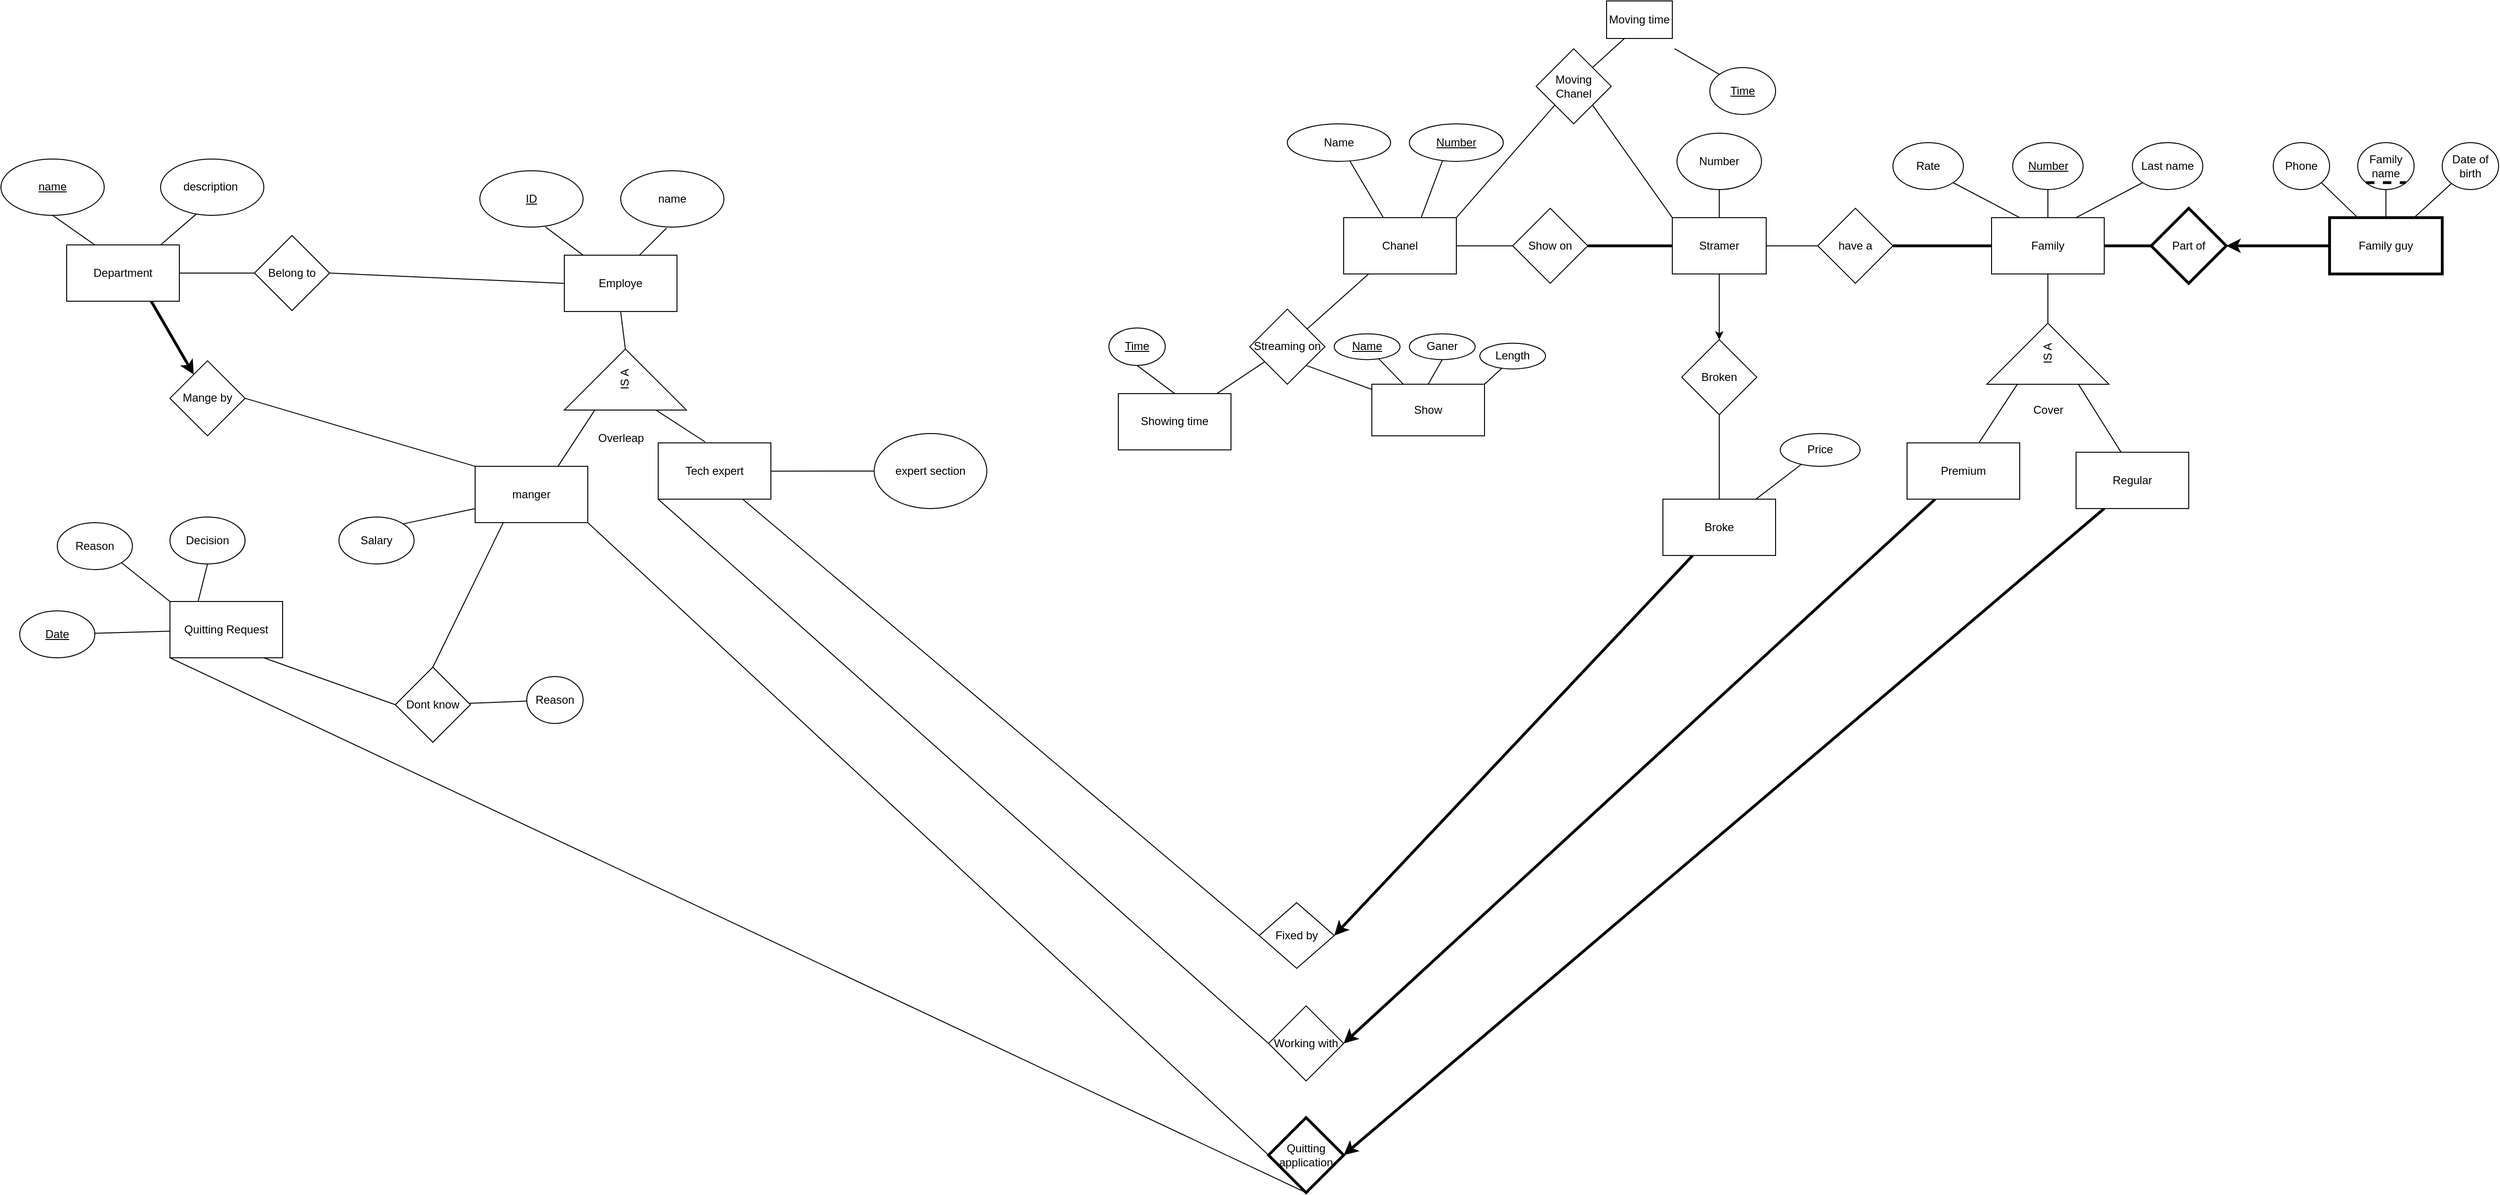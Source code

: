 <mxfile version="20.6.2" type="github">
  <diagram id="R2lEEEUBdFMjLlhIrx00" name="Page-1">
    <mxGraphModel dx="3767" dy="1159" grid="1" gridSize="10" guides="1" tooltips="1" connect="1" arrows="1" fold="1" page="1" pageScale="1" pageWidth="850" pageHeight="1100" math="0" shadow="0" extFonts="Permanent Marker^https://fonts.googleapis.com/css?family=Permanent+Marker">
      <root>
        <mxCell id="0" />
        <mxCell id="1" parent="0" />
        <mxCell id="bBOsbKYcq548n3KxFtVK-1" value="Employe" style="rounded=0;whiteSpace=wrap;html=1;" parent="1" vertex="1">
          <mxGeometry x="-910" y="570.95" width="120" height="60" as="geometry" />
        </mxCell>
        <mxCell id="bBOsbKYcq548n3KxFtVK-2" value="Belong to" style="rhombus;whiteSpace=wrap;html=1;" parent="1" vertex="1">
          <mxGeometry x="-1240" y="550" width="80" height="80" as="geometry" />
        </mxCell>
        <mxCell id="bBOsbKYcq548n3KxFtVK-3" value="" style="endArrow=none;html=1;rounded=0;entryX=1;entryY=0.5;entryDx=0;entryDy=0;" parent="1" target="bBOsbKYcq548n3KxFtVK-2" edge="1">
          <mxGeometry width="50" height="50" relative="1" as="geometry">
            <mxPoint x="-910" y="601" as="sourcePoint" />
            <mxPoint x="-740" y="550.95" as="targetPoint" />
          </mxGeometry>
        </mxCell>
        <mxCell id="bBOsbKYcq548n3KxFtVK-6" value="Department" style="rounded=0;whiteSpace=wrap;html=1;" parent="1" vertex="1">
          <mxGeometry x="-1440" y="560" width="120" height="60" as="geometry" />
        </mxCell>
        <mxCell id="bBOsbKYcq548n3KxFtVK-7" value="" style="endArrow=none;html=1;rounded=0;entryX=1;entryY=0.5;entryDx=0;entryDy=0;exitX=0;exitY=0.5;exitDx=0;exitDy=0;" parent="1" source="bBOsbKYcq548n3KxFtVK-2" target="bBOsbKYcq548n3KxFtVK-6" edge="1">
          <mxGeometry width="50" height="50" relative="1" as="geometry">
            <mxPoint x="-1240" y="660" as="sourcePoint" />
            <mxPoint x="-980.0" y="590" as="targetPoint" />
            <Array as="points" />
          </mxGeometry>
        </mxCell>
        <mxCell id="bBOsbKYcq548n3KxFtVK-8" value="" style="endArrow=none;html=1;rounded=0;" parent="1" target="bBOsbKYcq548n3KxFtVK-9" edge="1">
          <mxGeometry width="50" height="50" relative="1" as="geometry">
            <mxPoint x="-850" y="710.95" as="sourcePoint" />
            <mxPoint x="-850" y="630.95" as="targetPoint" />
          </mxGeometry>
        </mxCell>
        <mxCell id="bBOsbKYcq548n3KxFtVK-9" value="IS A" style="triangle;whiteSpace=wrap;html=1;rotation=-90;direction=east;" parent="1" vertex="1">
          <mxGeometry x="-877.5" y="638.45" width="65" height="130" as="geometry" />
        </mxCell>
        <mxCell id="bBOsbKYcq548n3KxFtVK-10" value="" style="endArrow=none;html=1;rounded=0;exitX=1;exitY=0.5;exitDx=0;exitDy=0;entryX=0.5;entryY=1;entryDx=0;entryDy=0;" parent="1" source="bBOsbKYcq548n3KxFtVK-9" target="bBOsbKYcq548n3KxFtVK-1" edge="1">
          <mxGeometry width="50" height="50" relative="1" as="geometry">
            <mxPoint x="-870" y="680.95" as="sourcePoint" />
            <mxPoint x="-820" y="630.95" as="targetPoint" />
          </mxGeometry>
        </mxCell>
        <mxCell id="bBOsbKYcq548n3KxFtVK-11" value="" style="endArrow=none;html=1;rounded=0;" parent="1" edge="1">
          <mxGeometry width="50" height="50" relative="1" as="geometry">
            <mxPoint x="-890" y="570.95" as="sourcePoint" />
            <mxPoint x="-930" y="540.95" as="targetPoint" />
          </mxGeometry>
        </mxCell>
        <mxCell id="bBOsbKYcq548n3KxFtVK-12" value="" style="endArrow=none;html=1;rounded=0;" parent="1" edge="1">
          <mxGeometry width="50" height="50" relative="1" as="geometry">
            <mxPoint x="-830" y="570.95" as="sourcePoint" />
            <mxPoint x="-801.213" y="542.163" as="targetPoint" />
          </mxGeometry>
        </mxCell>
        <mxCell id="bBOsbKYcq548n3KxFtVK-15" value="&lt;u&gt;ID&lt;/u&gt;" style="ellipse;whiteSpace=wrap;html=1;" parent="1" vertex="1">
          <mxGeometry x="-1000" y="480.95" width="110" height="60" as="geometry" />
        </mxCell>
        <mxCell id="bBOsbKYcq548n3KxFtVK-16" value="name" style="ellipse;whiteSpace=wrap;html=1;" parent="1" vertex="1">
          <mxGeometry x="-850" y="480.95" width="110" height="60" as="geometry" />
        </mxCell>
        <mxCell id="bBOsbKYcq548n3KxFtVK-17" value="&lt;u&gt;name&lt;/u&gt;" style="ellipse;whiteSpace=wrap;html=1;" parent="1" vertex="1">
          <mxGeometry x="-1510" y="468.45" width="110" height="60" as="geometry" />
        </mxCell>
        <mxCell id="bBOsbKYcq548n3KxFtVK-18" value="description&amp;nbsp;" style="ellipse;whiteSpace=wrap;html=1;" parent="1" vertex="1">
          <mxGeometry x="-1340" y="468.45" width="110" height="60" as="geometry" />
        </mxCell>
        <mxCell id="bBOsbKYcq548n3KxFtVK-19" value="" style="endArrow=none;html=1;rounded=0;entryX=0.345;entryY=0.979;entryDx=0;entryDy=0;entryPerimeter=0;" parent="1" target="bBOsbKYcq548n3KxFtVK-18" edge="1">
          <mxGeometry width="50" height="50" relative="1" as="geometry">
            <mxPoint x="-1340" y="560" as="sourcePoint" />
            <mxPoint x="-1300" y="518.45" as="targetPoint" />
          </mxGeometry>
        </mxCell>
        <mxCell id="bBOsbKYcq548n3KxFtVK-20" value="" style="endArrow=none;html=1;rounded=0;entryX=0.5;entryY=1;entryDx=0;entryDy=0;exitX=0.25;exitY=0;exitDx=0;exitDy=0;" parent="1" source="bBOsbKYcq548n3KxFtVK-6" target="bBOsbKYcq548n3KxFtVK-17" edge="1">
          <mxGeometry width="50" height="50" relative="1" as="geometry">
            <mxPoint x="-1340" y="578.45" as="sourcePoint" />
            <mxPoint x="-1292.05" y="537.19" as="targetPoint" />
          </mxGeometry>
        </mxCell>
        <mxCell id="bBOsbKYcq548n3KxFtVK-23" value="" style="endArrow=none;html=1;rounded=0;entryX=0;entryY=0.25;entryDx=0;entryDy=0;" parent="1" target="bBOsbKYcq548n3KxFtVK-9" edge="1">
          <mxGeometry width="50" height="50" relative="1" as="geometry">
            <mxPoint x="-920" y="800.95" as="sourcePoint" />
            <mxPoint x="-860" y="730.95" as="targetPoint" />
          </mxGeometry>
        </mxCell>
        <mxCell id="bBOsbKYcq548n3KxFtVK-24" value="" style="endArrow=none;html=1;rounded=0;entryX=0;entryY=0.75;entryDx=0;entryDy=0;" parent="1" target="bBOsbKYcq548n3KxFtVK-9" edge="1">
          <mxGeometry width="50" height="50" relative="1" as="geometry">
            <mxPoint x="-760" y="770" as="sourcePoint" />
            <mxPoint x="-835" y="730.95" as="targetPoint" />
          </mxGeometry>
        </mxCell>
        <mxCell id="bBOsbKYcq548n3KxFtVK-25" value="Overleap" style="text;html=1;resizable=0;autosize=1;align=center;verticalAlign=middle;points=[];fillColor=none;strokeColor=none;rounded=0;" parent="1" vertex="1">
          <mxGeometry x="-885" y="750.95" width="70" height="30" as="geometry" />
        </mxCell>
        <mxCell id="bBOsbKYcq548n3KxFtVK-26" value="Tech expert" style="rounded=0;whiteSpace=wrap;html=1;" parent="1" vertex="1">
          <mxGeometry x="-810.0" y="770.95" width="120" height="60" as="geometry" />
        </mxCell>
        <mxCell id="bBOsbKYcq548n3KxFtVK-27" value="manger" style="rounded=0;whiteSpace=wrap;html=1;" parent="1" vertex="1">
          <mxGeometry x="-1005.0" y="795.95" width="120" height="60" as="geometry" />
        </mxCell>
        <mxCell id="bBOsbKYcq548n3KxFtVK-28" value="Mange by" style="rhombus;whiteSpace=wrap;html=1;" parent="1" vertex="1">
          <mxGeometry x="-1330" y="683.45" width="80" height="80" as="geometry" />
        </mxCell>
        <mxCell id="bBOsbKYcq548n3KxFtVK-29" value="" style="endArrow=none;html=1;rounded=0;entryX=1;entryY=0.5;entryDx=0;entryDy=0;exitX=0;exitY=0;exitDx=0;exitDy=0;fontSize=100;horizontal=1;fontStyle=1;strokeWidth=1;verticalAlign=middle;endFill=0;startArrow=none;startFill=0;" parent="1" source="bBOsbKYcq548n3KxFtVK-27" target="bBOsbKYcq548n3KxFtVK-28" edge="1">
          <mxGeometry width="50" height="50" relative="1" as="geometry">
            <mxPoint x="-650" y="835.95" as="sourcePoint" />
            <mxPoint x="-607.5" y="770.95" as="targetPoint" />
          </mxGeometry>
        </mxCell>
        <mxCell id="bBOsbKYcq548n3KxFtVK-30" value="" style="endArrow=none;html=1;rounded=0;entryX=0.75;entryY=1;entryDx=0;entryDy=0;startArrow=classic;startFill=1;strokeWidth=3;" parent="1" source="bBOsbKYcq548n3KxFtVK-28" target="bBOsbKYcq548n3KxFtVK-6" edge="1">
          <mxGeometry width="50" height="50" relative="1" as="geometry">
            <mxPoint x="-1030" y="695" as="sourcePoint" />
            <mxPoint x="-980.0" y="620" as="targetPoint" />
          </mxGeometry>
        </mxCell>
        <mxCell id="bBOsbKYcq548n3KxFtVK-31" value="" style="endArrow=none;html=1;rounded=0;entryX=0;entryY=0.5;entryDx=0;entryDy=0;" parent="1" target="bBOsbKYcq548n3KxFtVK-32" edge="1">
          <mxGeometry width="50" height="50" relative="1" as="geometry">
            <mxPoint x="-690" y="801.13" as="sourcePoint" />
            <mxPoint x="-620" y="800.18" as="targetPoint" />
          </mxGeometry>
        </mxCell>
        <mxCell id="bBOsbKYcq548n3KxFtVK-32" value="expert section" style="ellipse;whiteSpace=wrap;html=1;" parent="1" vertex="1">
          <mxGeometry x="-580" y="760.95" width="120" height="80" as="geometry" />
        </mxCell>
        <mxCell id="bBOsbKYcq548n3KxFtVK-35" value="" style="endArrow=none;html=1;rounded=0;exitX=1;exitY=0;exitDx=0;exitDy=0;entryX=0;entryY=0.75;entryDx=0;entryDy=0;" parent="1" source="bBOsbKYcq548n3KxFtVK-36" target="bBOsbKYcq548n3KxFtVK-27" edge="1">
          <mxGeometry width="50" height="50" relative="1" as="geometry">
            <mxPoint x="-1030" y="850" as="sourcePoint" />
            <mxPoint x="-1010" y="840" as="targetPoint" />
          </mxGeometry>
        </mxCell>
        <mxCell id="bBOsbKYcq548n3KxFtVK-36" value="Salary" style="ellipse;whiteSpace=wrap;html=1;fontSize=12;" parent="1" vertex="1">
          <mxGeometry x="-1150" y="850" width="80" height="50" as="geometry" />
        </mxCell>
        <mxCell id="bBOsbKYcq548n3KxFtVK-46" style="edgeStyle=none;rounded=0;orthogonalLoop=1;jettySize=auto;html=1;exitX=1;exitY=0.5;exitDx=0;exitDy=0;strokeWidth=3;fontSize=12;endArrow=none;endFill=0;" parent="1" source="bBOsbKYcq548n3KxFtVK-37" edge="1">
          <mxGeometry relative="1" as="geometry">
            <mxPoint x="790" y="560.95" as="targetPoint" />
          </mxGeometry>
        </mxCell>
        <mxCell id="bBOsbKYcq548n3KxFtVK-62" style="edgeStyle=none;rounded=0;orthogonalLoop=1;jettySize=auto;html=1;exitX=0.5;exitY=1;exitDx=0;exitDy=0;strokeWidth=1;fontSize=12;endArrow=none;endFill=0;" parent="1" source="bBOsbKYcq548n3KxFtVK-37" edge="1">
          <mxGeometry relative="1" as="geometry">
            <mxPoint x="670" y="650.95" as="targetPoint" />
          </mxGeometry>
        </mxCell>
        <mxCell id="bBOsbKYcq548n3KxFtVK-74" style="edgeStyle=none;rounded=0;orthogonalLoop=1;jettySize=auto;html=1;exitX=0;exitY=0.5;exitDx=0;exitDy=0;strokeWidth=1;fontSize=12;endArrow=none;endFill=0;" parent="1" source="bBOsbKYcq548n3KxFtVK-37" edge="1">
          <mxGeometry relative="1" as="geometry">
            <mxPoint x="500" y="560.95" as="targetPoint" />
          </mxGeometry>
        </mxCell>
        <mxCell id="bBOsbKYcq548n3KxFtVK-37" value="Family" style="rounded=0;whiteSpace=wrap;html=1;" parent="1" vertex="1">
          <mxGeometry x="610.0" y="530.95" width="120" height="60" as="geometry" />
        </mxCell>
        <mxCell id="bBOsbKYcq548n3KxFtVK-38" value="Rate" style="ellipse;whiteSpace=wrap;html=1;fontSize=12;" parent="1" vertex="1">
          <mxGeometry x="505" y="450.95" width="75" height="50" as="geometry" />
        </mxCell>
        <mxCell id="bBOsbKYcq548n3KxFtVK-39" value="&lt;u&gt;Number&lt;/u&gt;" style="ellipse;whiteSpace=wrap;html=1;fontSize=12;" parent="1" vertex="1">
          <mxGeometry x="632.5" y="450.95" width="75" height="50" as="geometry" />
        </mxCell>
        <mxCell id="bBOsbKYcq548n3KxFtVK-40" value="Last name" style="ellipse;whiteSpace=wrap;html=1;fontSize=12;" parent="1" vertex="1">
          <mxGeometry x="760" y="450.95" width="75" height="50" as="geometry" />
        </mxCell>
        <mxCell id="bBOsbKYcq548n3KxFtVK-42" value="" style="endArrow=none;html=1;rounded=0;strokeWidth=1;fontSize=12;exitX=0.5;exitY=0;exitDx=0;exitDy=0;entryX=0.5;entryY=1;entryDx=0;entryDy=0;" parent="1" source="bBOsbKYcq548n3KxFtVK-37" target="bBOsbKYcq548n3KxFtVK-39" edge="1">
          <mxGeometry width="50" height="50" relative="1" as="geometry">
            <mxPoint x="640" y="530.95" as="sourcePoint" />
            <mxPoint x="690" y="480.95" as="targetPoint" />
          </mxGeometry>
        </mxCell>
        <mxCell id="bBOsbKYcq548n3KxFtVK-43" value="" style="endArrow=none;html=1;rounded=0;strokeWidth=1;fontSize=12;exitX=0.25;exitY=0;exitDx=0;exitDy=0;entryX=1;entryY=1;entryDx=0;entryDy=0;" parent="1" source="bBOsbKYcq548n3KxFtVK-37" target="bBOsbKYcq548n3KxFtVK-38" edge="1">
          <mxGeometry width="50" height="50" relative="1" as="geometry">
            <mxPoint x="680" y="540.95" as="sourcePoint" />
            <mxPoint x="680" y="510.95" as="targetPoint" />
          </mxGeometry>
        </mxCell>
        <mxCell id="bBOsbKYcq548n3KxFtVK-44" value="" style="endArrow=none;html=1;rounded=0;strokeWidth=1;fontSize=12;exitX=0.75;exitY=0;exitDx=0;exitDy=0;entryX=0;entryY=1;entryDx=0;entryDy=0;" parent="1" source="bBOsbKYcq548n3KxFtVK-37" target="bBOsbKYcq548n3KxFtVK-40" edge="1">
          <mxGeometry width="50" height="50" relative="1" as="geometry">
            <mxPoint x="790.79" y="530.95" as="sourcePoint" />
            <mxPoint x="719.997" y="493.5" as="targetPoint" />
          </mxGeometry>
        </mxCell>
        <mxCell id="bBOsbKYcq548n3KxFtVK-47" value="Part of" style="rhombus;whiteSpace=wrap;html=1;fontSize=12;strokeWidth=3;" parent="1" vertex="1">
          <mxGeometry x="780" y="520.95" width="80" height="80" as="geometry" />
        </mxCell>
        <mxCell id="bBOsbKYcq548n3KxFtVK-48" value="" style="endArrow=none;html=1;rounded=0;strokeWidth=3;fontSize=12;exitX=1;exitY=0.5;exitDx=0;exitDy=0;endFill=0;startArrow=classic;startFill=1;" parent="1" source="bBOsbKYcq548n3KxFtVK-47" edge="1">
          <mxGeometry width="50" height="50" relative="1" as="geometry">
            <mxPoint x="850" y="580.95" as="sourcePoint" />
            <mxPoint x="970" y="560.95" as="targetPoint" />
          </mxGeometry>
        </mxCell>
        <mxCell id="bBOsbKYcq548n3KxFtVK-53" style="edgeStyle=none;rounded=0;orthogonalLoop=1;jettySize=auto;html=1;exitX=0.25;exitY=0;exitDx=0;exitDy=0;entryX=1;entryY=1;entryDx=0;entryDy=0;strokeWidth=1;fontSize=12;endArrow=none;endFill=0;" parent="1" source="bBOsbKYcq548n3KxFtVK-49" target="bBOsbKYcq548n3KxFtVK-50" edge="1">
          <mxGeometry relative="1" as="geometry" />
        </mxCell>
        <mxCell id="bBOsbKYcq548n3KxFtVK-54" style="edgeStyle=none;rounded=0;orthogonalLoop=1;jettySize=auto;html=1;exitX=0.5;exitY=0;exitDx=0;exitDy=0;entryX=0.5;entryY=1;entryDx=0;entryDy=0;strokeWidth=1;fontSize=12;endArrow=none;endFill=0;" parent="1" source="bBOsbKYcq548n3KxFtVK-49" target="bBOsbKYcq548n3KxFtVK-51" edge="1">
          <mxGeometry relative="1" as="geometry" />
        </mxCell>
        <mxCell id="bBOsbKYcq548n3KxFtVK-55" style="edgeStyle=none;rounded=0;orthogonalLoop=1;jettySize=auto;html=1;exitX=0.75;exitY=0;exitDx=0;exitDy=0;strokeWidth=1;fontSize=12;endArrow=none;endFill=0;" parent="1" source="bBOsbKYcq548n3KxFtVK-49" target="bBOsbKYcq548n3KxFtVK-52" edge="1">
          <mxGeometry relative="1" as="geometry" />
        </mxCell>
        <mxCell id="bBOsbKYcq548n3KxFtVK-49" value="Family guy" style="rounded=0;whiteSpace=wrap;html=1;fontSize=12;strokeWidth=3;" parent="1" vertex="1">
          <mxGeometry x="970" y="530.95" width="120" height="60" as="geometry" />
        </mxCell>
        <mxCell id="bBOsbKYcq548n3KxFtVK-50" value="Phone" style="ellipse;whiteSpace=wrap;html=1;fontSize=12;" parent="1" vertex="1">
          <mxGeometry x="910" y="450.95" width="60" height="50" as="geometry" />
        </mxCell>
        <mxCell id="bBOsbKYcq548n3KxFtVK-51" value="Family name&lt;br&gt;" style="ellipse;whiteSpace=wrap;html=1;fontSize=12;" parent="1" vertex="1">
          <mxGeometry x="1000" y="450.95" width="60" height="50" as="geometry" />
        </mxCell>
        <mxCell id="bBOsbKYcq548n3KxFtVK-52" value="Date of birth" style="ellipse;whiteSpace=wrap;html=1;fontSize=12;" parent="1" vertex="1">
          <mxGeometry x="1090" y="450.95" width="60" height="50" as="geometry" />
        </mxCell>
        <mxCell id="bBOsbKYcq548n3KxFtVK-67" style="edgeStyle=none;rounded=0;orthogonalLoop=1;jettySize=auto;html=1;exitX=0;exitY=0.75;exitDx=0;exitDy=0;strokeWidth=1;fontSize=12;endArrow=none;endFill=0;" parent="1" source="bBOsbKYcq548n3KxFtVK-64" edge="1">
          <mxGeometry relative="1" as="geometry">
            <mxPoint x="747.975" y="780.975" as="targetPoint" />
          </mxGeometry>
        </mxCell>
        <mxCell id="bBOsbKYcq548n3KxFtVK-69" style="edgeStyle=none;rounded=0;orthogonalLoop=1;jettySize=auto;html=1;exitX=0;exitY=0.25;exitDx=0;exitDy=0;strokeWidth=1;fontSize=12;endArrow=none;endFill=0;" parent="1" source="bBOsbKYcq548n3KxFtVK-64" edge="1">
          <mxGeometry relative="1" as="geometry">
            <mxPoint x="590" y="780.95" as="targetPoint" />
          </mxGeometry>
        </mxCell>
        <mxCell id="bBOsbKYcq548n3KxFtVK-64" value="IS A" style="triangle;whiteSpace=wrap;html=1;rotation=-90;" parent="1" vertex="1">
          <mxGeometry x="637.5" y="610.95" width="65" height="130" as="geometry" />
        </mxCell>
        <mxCell id="bBOsbKYcq548n3KxFtVK-65" value="Cover" style="text;html=1;align=center;verticalAlign=middle;resizable=0;points=[];autosize=1;strokeColor=none;fillColor=none;fontSize=12;" parent="1" vertex="1">
          <mxGeometry x="640" y="720.95" width="60" height="30" as="geometry" />
        </mxCell>
        <mxCell id="bBOsbKYcq548n3KxFtVK-92" style="edgeStyle=none;rounded=0;orthogonalLoop=1;jettySize=auto;html=1;exitX=0.25;exitY=1;exitDx=0;exitDy=0;strokeWidth=3;fontSize=12;endArrow=classic;endFill=1;entryX=1;entryY=0.5;entryDx=0;entryDy=0;startArrow=none;startFill=0;" parent="1" source="bBOsbKYcq548n3KxFtVK-70" target="bBOsbKYcq548n3KxFtVK-93" edge="1">
          <mxGeometry relative="1" as="geometry">
            <mxPoint x="40" y="1029.037" as="targetPoint" />
          </mxGeometry>
        </mxCell>
        <mxCell id="bBOsbKYcq548n3KxFtVK-70" value="Premium" style="rounded=0;whiteSpace=wrap;html=1;fontSize=12;" parent="1" vertex="1">
          <mxGeometry x="520" y="770.95" width="120" height="60" as="geometry" />
        </mxCell>
        <mxCell id="bBOsbKYcq548n3KxFtVK-139" style="edgeStyle=none;rounded=0;orthogonalLoop=1;jettySize=auto;html=1;exitX=0.25;exitY=1;exitDx=0;exitDy=0;strokeWidth=3;fontSize=12;startArrow=none;startFill=0;endArrow=classic;endFill=1;entryX=1;entryY=0.5;entryDx=0;entryDy=0;" parent="1" source="bBOsbKYcq548n3KxFtVK-72" target="bBOsbKYcq548n3KxFtVK-140" edge="1">
          <mxGeometry relative="1" as="geometry">
            <mxPoint x="-65.371" y="1530" as="targetPoint" />
          </mxGeometry>
        </mxCell>
        <mxCell id="bBOsbKYcq548n3KxFtVK-72" value="Regular" style="rounded=0;whiteSpace=wrap;html=1;fontSize=12;" parent="1" vertex="1">
          <mxGeometry x="700" y="780.95" width="120" height="60" as="geometry" />
        </mxCell>
        <mxCell id="bBOsbKYcq548n3KxFtVK-77" style="edgeStyle=none;rounded=0;orthogonalLoop=1;jettySize=auto;html=1;exitX=0;exitY=0.5;exitDx=0;exitDy=0;strokeWidth=1;fontSize=12;endArrow=none;endFill=0;" parent="1" source="bBOsbKYcq548n3KxFtVK-75" edge="1">
          <mxGeometry relative="1" as="geometry">
            <mxPoint x="370" y="560.95" as="targetPoint" />
          </mxGeometry>
        </mxCell>
        <mxCell id="blgtO5f3Ezok3y8Z0S_8-1" value="" style="edgeStyle=orthogonalEdgeStyle;rounded=0;orthogonalLoop=1;jettySize=auto;html=1;strokeWidth=3;endArrow=none;endFill=0;" edge="1" parent="1" source="bBOsbKYcq548n3KxFtVK-75" target="bBOsbKYcq548n3KxFtVK-37">
          <mxGeometry relative="1" as="geometry" />
        </mxCell>
        <mxCell id="bBOsbKYcq548n3KxFtVK-75" value="have a" style="rhombus;whiteSpace=wrap;html=1;fontSize=12;" parent="1" vertex="1">
          <mxGeometry x="425" y="520.95" width="80" height="80" as="geometry" />
        </mxCell>
        <mxCell id="bBOsbKYcq548n3KxFtVK-80" style="edgeStyle=none;rounded=0;orthogonalLoop=1;jettySize=auto;html=1;exitX=0.5;exitY=0;exitDx=0;exitDy=0;strokeWidth=1;fontSize=12;endArrow=none;endFill=0;" parent="1" source="bBOsbKYcq548n3KxFtVK-78" edge="1">
          <mxGeometry relative="1" as="geometry">
            <mxPoint x="320" y="500.95" as="targetPoint" />
          </mxGeometry>
        </mxCell>
        <mxCell id="bBOsbKYcq548n3KxFtVK-83" value="" style="edgeStyle=none;rounded=0;orthogonalLoop=1;jettySize=auto;html=1;strokeWidth=3;fontSize=12;endArrow=none;endFill=0;" parent="1" source="bBOsbKYcq548n3KxFtVK-78" target="bBOsbKYcq548n3KxFtVK-82" edge="1">
          <mxGeometry relative="1" as="geometry" />
        </mxCell>
        <mxCell id="bBOsbKYcq548n3KxFtVK-124" value="" style="edgeStyle=none;rounded=0;orthogonalLoop=1;jettySize=auto;html=1;strokeWidth=1;fontSize=12;endArrow=classic;endFill=1;" parent="1" source="bBOsbKYcq548n3KxFtVK-78" target="bBOsbKYcq548n3KxFtVK-123" edge="1">
          <mxGeometry relative="1" as="geometry" />
        </mxCell>
        <mxCell id="bBOsbKYcq548n3KxFtVK-78" value="Stramer" style="rounded=0;whiteSpace=wrap;html=1;fontSize=12;" parent="1" vertex="1">
          <mxGeometry x="270" y="530.95" width="100" height="60" as="geometry" />
        </mxCell>
        <mxCell id="bBOsbKYcq548n3KxFtVK-81" value="Number" style="ellipse;whiteSpace=wrap;html=1;fontSize=12;" parent="1" vertex="1">
          <mxGeometry x="275" y="440.95" width="90" height="60" as="geometry" />
        </mxCell>
        <mxCell id="bBOsbKYcq548n3KxFtVK-85" value="" style="edgeStyle=none;rounded=0;orthogonalLoop=1;jettySize=auto;html=1;strokeWidth=1;fontSize=12;endArrow=none;endFill=0;" parent="1" source="bBOsbKYcq548n3KxFtVK-82" target="bBOsbKYcq548n3KxFtVK-84" edge="1">
          <mxGeometry relative="1" as="geometry" />
        </mxCell>
        <mxCell id="bBOsbKYcq548n3KxFtVK-82" value="Show on" style="rhombus;whiteSpace=wrap;html=1;rounded=0;" parent="1" vertex="1">
          <mxGeometry x="100" y="520.95" width="80" height="80" as="geometry" />
        </mxCell>
        <mxCell id="bBOsbKYcq548n3KxFtVK-87" value="" style="edgeStyle=none;rounded=0;orthogonalLoop=1;jettySize=auto;html=1;strokeWidth=1;fontSize=12;endArrow=none;endFill=0;" parent="1" source="bBOsbKYcq548n3KxFtVK-84" target="bBOsbKYcq548n3KxFtVK-86" edge="1">
          <mxGeometry relative="1" as="geometry" />
        </mxCell>
        <mxCell id="bBOsbKYcq548n3KxFtVK-89" style="edgeStyle=none;rounded=0;orthogonalLoop=1;jettySize=auto;html=1;exitX=0.5;exitY=1;exitDx=0;exitDy=0;entryX=0.5;entryY=0;entryDx=0;entryDy=0;strokeWidth=1;fontSize=12;endArrow=none;endFill=0;" parent="1" source="bBOsbKYcq548n3KxFtVK-84" target="bBOsbKYcq548n3KxFtVK-88" edge="1">
          <mxGeometry relative="1" as="geometry" />
        </mxCell>
        <mxCell id="bBOsbKYcq548n3KxFtVK-96" value="" style="edgeStyle=none;rounded=0;orthogonalLoop=1;jettySize=auto;html=1;strokeWidth=1;fontSize=12;endArrow=none;endFill=0;" parent="1" source="bBOsbKYcq548n3KxFtVK-84" target="bBOsbKYcq548n3KxFtVK-95" edge="1">
          <mxGeometry relative="1" as="geometry" />
        </mxCell>
        <mxCell id="bBOsbKYcq548n3KxFtVK-113" style="edgeStyle=none;rounded=0;orthogonalLoop=1;jettySize=auto;html=1;exitX=1;exitY=0;exitDx=0;exitDy=0;strokeWidth=1;fontSize=12;endArrow=none;endFill=0;entryX=0;entryY=1;entryDx=0;entryDy=0;" parent="1" source="bBOsbKYcq548n3KxFtVK-84" target="bBOsbKYcq548n3KxFtVK-114" edge="1">
          <mxGeometry relative="1" as="geometry">
            <mxPoint x="124.615" y="430.95" as="targetPoint" />
          </mxGeometry>
        </mxCell>
        <mxCell id="bBOsbKYcq548n3KxFtVK-84" value="Chanel" style="whiteSpace=wrap;html=1;rounded=0;" parent="1" vertex="1">
          <mxGeometry x="-80" y="530.95" width="120" height="60" as="geometry" />
        </mxCell>
        <mxCell id="bBOsbKYcq548n3KxFtVK-86" value="Name" style="ellipse;whiteSpace=wrap;html=1;rounded=0;" parent="1" vertex="1">
          <mxGeometry x="-140" y="430.95" width="110" height="40" as="geometry" />
        </mxCell>
        <mxCell id="bBOsbKYcq548n3KxFtVK-88" value="&lt;u&gt;Number&lt;/u&gt;" style="ellipse;whiteSpace=wrap;html=1;rounded=0;fontSize=12;" parent="1" vertex="1">
          <mxGeometry x="-10" y="430.95" width="100" height="40" as="geometry" />
        </mxCell>
        <mxCell id="bBOsbKYcq548n3KxFtVK-94" style="edgeStyle=none;rounded=0;orthogonalLoop=1;jettySize=auto;html=1;exitX=0;exitY=0.5;exitDx=0;exitDy=0;entryX=0;entryY=1;entryDx=0;entryDy=0;strokeWidth=1;fontSize=12;endArrow=none;endFill=0;" parent="1" source="bBOsbKYcq548n3KxFtVK-93" target="bBOsbKYcq548n3KxFtVK-26" edge="1">
          <mxGeometry relative="1" as="geometry" />
        </mxCell>
        <mxCell id="bBOsbKYcq548n3KxFtVK-93" value="Working with" style="rhombus;whiteSpace=wrap;html=1;fontSize=12;" parent="1" vertex="1">
          <mxGeometry x="-160" y="1370.95" width="80" height="80" as="geometry" />
        </mxCell>
        <mxCell id="bBOsbKYcq548n3KxFtVK-109" value="" style="edgeStyle=none;rounded=0;orthogonalLoop=1;jettySize=auto;html=1;strokeWidth=1;fontSize=12;endArrow=none;endFill=0;" parent="1" source="bBOsbKYcq548n3KxFtVK-95" target="bBOsbKYcq548n3KxFtVK-108" edge="1">
          <mxGeometry relative="1" as="geometry" />
        </mxCell>
        <mxCell id="bBOsbKYcq548n3KxFtVK-95" value="Streaming on" style="rhombus;whiteSpace=wrap;html=1;rounded=0;" parent="1" vertex="1">
          <mxGeometry x="-180" y="628.45" width="80" height="80" as="geometry" />
        </mxCell>
        <mxCell id="bBOsbKYcq548n3KxFtVK-97" value="" style="endArrow=none;html=1;rounded=0;strokeWidth=1;fontSize=12;entryX=1;entryY=1;entryDx=0;entryDy=0;" parent="1" source="bBOsbKYcq548n3KxFtVK-98" target="bBOsbKYcq548n3KxFtVK-95" edge="1">
          <mxGeometry width="50" height="50" relative="1" as="geometry">
            <mxPoint x="-40" y="728.45" as="sourcePoint" />
            <mxPoint x="-60" y="668.45" as="targetPoint" />
          </mxGeometry>
        </mxCell>
        <mxCell id="bBOsbKYcq548n3KxFtVK-100" value="" style="edgeStyle=none;rounded=0;orthogonalLoop=1;jettySize=auto;html=1;strokeWidth=1;fontSize=12;endArrow=none;endFill=0;" parent="1" source="bBOsbKYcq548n3KxFtVK-98" target="bBOsbKYcq548n3KxFtVK-99" edge="1">
          <mxGeometry relative="1" as="geometry" />
        </mxCell>
        <mxCell id="bBOsbKYcq548n3KxFtVK-102" style="edgeStyle=none;rounded=0;orthogonalLoop=1;jettySize=auto;html=1;exitX=0.5;exitY=0;exitDx=0;exitDy=0;entryX=0.5;entryY=1;entryDx=0;entryDy=0;strokeWidth=1;fontSize=12;endArrow=none;endFill=0;" parent="1" source="bBOsbKYcq548n3KxFtVK-98" target="bBOsbKYcq548n3KxFtVK-101" edge="1">
          <mxGeometry relative="1" as="geometry" />
        </mxCell>
        <mxCell id="bBOsbKYcq548n3KxFtVK-104" style="edgeStyle=none;rounded=0;orthogonalLoop=1;jettySize=auto;html=1;exitX=1;exitY=0;exitDx=0;exitDy=0;strokeWidth=1;fontSize=12;endArrow=none;endFill=0;" parent="1" source="bBOsbKYcq548n3KxFtVK-98" edge="1">
          <mxGeometry relative="1" as="geometry">
            <mxPoint x="72.034" y="706.45" as="targetPoint" />
          </mxGeometry>
        </mxCell>
        <mxCell id="bBOsbKYcq548n3KxFtVK-106" style="edgeStyle=none;rounded=0;orthogonalLoop=1;jettySize=auto;html=1;exitX=1;exitY=0;exitDx=0;exitDy=0;strokeWidth=1;fontSize=12;endArrow=none;endFill=0;entryX=0.349;entryY=0.94;entryDx=0;entryDy=0;entryPerimeter=0;" parent="1" source="bBOsbKYcq548n3KxFtVK-98" target="bBOsbKYcq548n3KxFtVK-107" edge="1">
          <mxGeometry relative="1" as="geometry">
            <mxPoint x="88.228" y="696.45" as="targetPoint" />
          </mxGeometry>
        </mxCell>
        <mxCell id="bBOsbKYcq548n3KxFtVK-98" value="Show" style="rounded=0;whiteSpace=wrap;html=1;fontSize=12;" parent="1" vertex="1">
          <mxGeometry x="-50" y="708.45" width="120" height="55" as="geometry" />
        </mxCell>
        <mxCell id="bBOsbKYcq548n3KxFtVK-99" value="&lt;u&gt;Name&lt;/u&gt;" style="ellipse;whiteSpace=wrap;html=1;rounded=0;" parent="1" vertex="1">
          <mxGeometry x="-90" y="654.7" width="70" height="27.5" as="geometry" />
        </mxCell>
        <mxCell id="bBOsbKYcq548n3KxFtVK-101" value="Ganer" style="ellipse;whiteSpace=wrap;html=1;rounded=0;" parent="1" vertex="1">
          <mxGeometry x="-10" y="654.7" width="70" height="27.5" as="geometry" />
        </mxCell>
        <mxCell id="bBOsbKYcq548n3KxFtVK-107" value="Length" style="ellipse;whiteSpace=wrap;html=1;rounded=0;" parent="1" vertex="1">
          <mxGeometry x="65" y="664.7" width="70" height="27.5" as="geometry" />
        </mxCell>
        <mxCell id="bBOsbKYcq548n3KxFtVK-111" style="edgeStyle=none;rounded=0;orthogonalLoop=1;jettySize=auto;html=1;exitX=0.5;exitY=0;exitDx=0;exitDy=0;entryX=0.5;entryY=1;entryDx=0;entryDy=0;strokeWidth=1;fontSize=12;endArrow=none;endFill=0;" parent="1" source="bBOsbKYcq548n3KxFtVK-108" target="bBOsbKYcq548n3KxFtVK-110" edge="1">
          <mxGeometry relative="1" as="geometry" />
        </mxCell>
        <mxCell id="bBOsbKYcq548n3KxFtVK-108" value="Showing time" style="whiteSpace=wrap;html=1;rounded=0;" parent="1" vertex="1">
          <mxGeometry x="-320" y="718.45" width="120" height="60" as="geometry" />
        </mxCell>
        <mxCell id="bBOsbKYcq548n3KxFtVK-110" value="&lt;u&gt;Time&lt;/u&gt;" style="ellipse;whiteSpace=wrap;html=1;rounded=0;fontSize=12;" parent="1" vertex="1">
          <mxGeometry x="-330" y="648.45" width="60" height="40" as="geometry" />
        </mxCell>
        <mxCell id="bBOsbKYcq548n3KxFtVK-115" style="edgeStyle=none;rounded=0;orthogonalLoop=1;jettySize=auto;html=1;exitX=1;exitY=1;exitDx=0;exitDy=0;entryX=0;entryY=0;entryDx=0;entryDy=0;strokeWidth=1;fontSize=12;endArrow=none;endFill=0;" parent="1" source="bBOsbKYcq548n3KxFtVK-114" target="bBOsbKYcq548n3KxFtVK-78" edge="1">
          <mxGeometry relative="1" as="geometry" />
        </mxCell>
        <mxCell id="bBOsbKYcq548n3KxFtVK-117" style="edgeStyle=none;rounded=0;orthogonalLoop=1;jettySize=auto;html=1;exitX=1;exitY=0;exitDx=0;exitDy=0;strokeWidth=1;fontSize=12;endArrow=none;endFill=0;" parent="1" source="bBOsbKYcq548n3KxFtVK-114" edge="1">
          <mxGeometry relative="1" as="geometry">
            <mxPoint x="219.048" y="339.998" as="targetPoint" />
          </mxGeometry>
        </mxCell>
        <mxCell id="bBOsbKYcq548n3KxFtVK-114" value="Moving Chanel" style="rhombus;whiteSpace=wrap;html=1;fontSize=12;" parent="1" vertex="1">
          <mxGeometry x="125" y="350.95" width="80" height="80" as="geometry" />
        </mxCell>
        <mxCell id="bBOsbKYcq548n3KxFtVK-122" style="edgeStyle=none;rounded=0;orthogonalLoop=1;jettySize=auto;html=1;exitX=0.75;exitY=1;exitDx=0;exitDy=0;entryX=0;entryY=0;entryDx=0;entryDy=0;strokeWidth=1;fontSize=12;endArrow=none;endFill=0;" parent="1" target="bBOsbKYcq548n3KxFtVK-121" edge="1">
          <mxGeometry relative="1" as="geometry">
            <mxPoint x="272.5" y="350.95" as="sourcePoint" />
          </mxGeometry>
        </mxCell>
        <mxCell id="bBOsbKYcq548n3KxFtVK-118" value="Moving time" style="rounded=0;whiteSpace=wrap;html=1;fontSize=12;" parent="1" vertex="1">
          <mxGeometry x="200" y="300" width="70" height="40" as="geometry" />
        </mxCell>
        <mxCell id="bBOsbKYcq548n3KxFtVK-119" value="" style="endArrow=none;html=1;rounded=0;strokeWidth=1;fontSize=12;entryX=0.5;entryY=1;entryDx=0;entryDy=0;" parent="1" edge="1">
          <mxGeometry width="50" height="50" relative="1" as="geometry">
            <mxPoint x="255.0" y="350.95" as="sourcePoint" />
            <mxPoint x="255" y="350.95" as="targetPoint" />
          </mxGeometry>
        </mxCell>
        <mxCell id="bBOsbKYcq548n3KxFtVK-121" value="&lt;u&gt;Time&lt;/u&gt;" style="ellipse;whiteSpace=wrap;html=1;fontSize=12;" parent="1" vertex="1">
          <mxGeometry x="310" y="370.95" width="70" height="50" as="geometry" />
        </mxCell>
        <mxCell id="bBOsbKYcq548n3KxFtVK-126" value="" style="edgeStyle=none;rounded=0;orthogonalLoop=1;jettySize=auto;html=1;strokeWidth=1;fontSize=12;endArrow=none;endFill=0;" parent="1" source="bBOsbKYcq548n3KxFtVK-123" target="bBOsbKYcq548n3KxFtVK-125" edge="1">
          <mxGeometry relative="1" as="geometry" />
        </mxCell>
        <mxCell id="bBOsbKYcq548n3KxFtVK-123" value="Broken" style="rhombus;whiteSpace=wrap;html=1;rounded=0;" parent="1" vertex="1">
          <mxGeometry x="280" y="660.95" width="80" height="80" as="geometry" />
        </mxCell>
        <mxCell id="bBOsbKYcq548n3KxFtVK-128" value="" style="edgeStyle=none;rounded=0;orthogonalLoop=1;jettySize=auto;html=1;strokeWidth=1;fontSize=12;endArrow=none;endFill=0;" parent="1" source="bBOsbKYcq548n3KxFtVK-125" target="bBOsbKYcq548n3KxFtVK-127" edge="1">
          <mxGeometry relative="1" as="geometry" />
        </mxCell>
        <mxCell id="bBOsbKYcq548n3KxFtVK-130" value="" style="edgeStyle=none;rounded=0;orthogonalLoop=1;jettySize=auto;html=1;strokeWidth=3;fontSize=12;endArrow=classic;endFill=1;entryX=1;entryY=0.5;entryDx=0;entryDy=0;" parent="1" source="bBOsbKYcq548n3KxFtVK-125" target="bBOsbKYcq548n3KxFtVK-129" edge="1">
          <mxGeometry relative="1" as="geometry" />
        </mxCell>
        <mxCell id="bBOsbKYcq548n3KxFtVK-125" value="Broke" style="whiteSpace=wrap;html=1;rounded=0;" parent="1" vertex="1">
          <mxGeometry x="260" y="830.95" width="120" height="60" as="geometry" />
        </mxCell>
        <mxCell id="bBOsbKYcq548n3KxFtVK-127" value="Price" style="ellipse;whiteSpace=wrap;html=1;rounded=0;" parent="1" vertex="1">
          <mxGeometry x="385" y="760.95" width="85" height="35" as="geometry" />
        </mxCell>
        <mxCell id="bBOsbKYcq548n3KxFtVK-131" style="edgeStyle=none;rounded=0;orthogonalLoop=1;jettySize=auto;html=1;exitX=0;exitY=0.5;exitDx=0;exitDy=0;entryX=0.75;entryY=1;entryDx=0;entryDy=0;strokeWidth=1;fontSize=12;endArrow=none;endFill=0;" parent="1" source="bBOsbKYcq548n3KxFtVK-129" target="bBOsbKYcq548n3KxFtVK-26" edge="1">
          <mxGeometry relative="1" as="geometry" />
        </mxCell>
        <mxCell id="bBOsbKYcq548n3KxFtVK-129" value="Fixed by" style="rhombus;whiteSpace=wrap;html=1;rounded=0;" parent="1" vertex="1">
          <mxGeometry x="-170" y="1260.95" width="80" height="70" as="geometry" />
        </mxCell>
        <mxCell id="bBOsbKYcq548n3KxFtVK-134" value="" style="endArrow=none;dashed=1;html=1;rounded=0;strokeWidth=3;fontSize=12;exitX=0;exitY=1;exitDx=0;exitDy=0;entryX=1;entryY=1;entryDx=0;entryDy=0;" parent="1" source="bBOsbKYcq548n3KxFtVK-51" target="bBOsbKYcq548n3KxFtVK-51" edge="1">
          <mxGeometry width="50" height="50" relative="1" as="geometry">
            <mxPoint x="1010" y="530" as="sourcePoint" />
            <mxPoint x="1060" y="480" as="targetPoint" />
          </mxGeometry>
        </mxCell>
        <mxCell id="bBOsbKYcq548n3KxFtVK-140" value="Quitting application" style="rhombus;whiteSpace=wrap;html=1;strokeWidth=3;fontSize=12;" parent="1" vertex="1">
          <mxGeometry x="-160" y="1490" width="80" height="80" as="geometry" />
        </mxCell>
        <mxCell id="bBOsbKYcq548n3KxFtVK-141" value="" style="endArrow=none;html=1;rounded=0;strokeWidth=1;fontSize=12;exitX=0;exitY=0.5;exitDx=0;exitDy=0;entryX=1;entryY=1;entryDx=0;entryDy=0;" parent="1" source="bBOsbKYcq548n3KxFtVK-140" target="bBOsbKYcq548n3KxFtVK-27" edge="1">
          <mxGeometry width="50" height="50" relative="1" as="geometry">
            <mxPoint x="-230.711" y="1580" as="sourcePoint" />
            <mxPoint x="-630" y="1250" as="targetPoint" />
          </mxGeometry>
        </mxCell>
        <mxCell id="bBOsbKYcq548n3KxFtVK-144" value="" style="endArrow=none;html=1;rounded=0;strokeWidth=1;fontSize=12;exitX=0.5;exitY=0;exitDx=0;exitDy=0;entryX=0.25;entryY=1;entryDx=0;entryDy=0;" parent="1" target="bBOsbKYcq548n3KxFtVK-27" edge="1">
          <mxGeometry width="50" height="50" relative="1" as="geometry">
            <mxPoint x="-1050" y="1010" as="sourcePoint" />
            <mxPoint x="-980" y="890" as="targetPoint" />
          </mxGeometry>
        </mxCell>
        <mxCell id="bBOsbKYcq548n3KxFtVK-157" value="" style="edgeStyle=none;rounded=0;orthogonalLoop=1;jettySize=auto;html=1;strokeWidth=1;fontSize=12;startArrow=none;startFill=0;endArrow=none;endFill=0;" parent="1" source="bBOsbKYcq548n3KxFtVK-145" target="bBOsbKYcq548n3KxFtVK-156" edge="1">
          <mxGeometry relative="1" as="geometry" />
        </mxCell>
        <mxCell id="bBOsbKYcq548n3KxFtVK-145" value="Dont know" style="rhombus;whiteSpace=wrap;html=1;strokeWidth=1;fontSize=12;" parent="1" vertex="1">
          <mxGeometry x="-1090" y="1010" width="80" height="80" as="geometry" />
        </mxCell>
        <mxCell id="bBOsbKYcq548n3KxFtVK-146" value="" style="endArrow=none;html=1;rounded=0;strokeWidth=1;fontSize=12;entryX=0;entryY=0.5;entryDx=0;entryDy=0;" parent="1" target="bBOsbKYcq548n3KxFtVK-145" edge="1">
          <mxGeometry width="50" height="50" relative="1" as="geometry">
            <mxPoint x="-1230" y="1000" as="sourcePoint" />
            <mxPoint x="-1100" y="1040" as="targetPoint" />
          </mxGeometry>
        </mxCell>
        <mxCell id="bBOsbKYcq548n3KxFtVK-149" value="" style="edgeStyle=none;rounded=0;orthogonalLoop=1;jettySize=auto;html=1;strokeWidth=1;fontSize=12;startArrow=none;startFill=0;endArrow=none;endFill=0;" parent="1" source="bBOsbKYcq548n3KxFtVK-147" target="bBOsbKYcq548n3KxFtVK-148" edge="1">
          <mxGeometry relative="1" as="geometry" />
        </mxCell>
        <mxCell id="bBOsbKYcq548n3KxFtVK-151" style="edgeStyle=none;rounded=0;orthogonalLoop=1;jettySize=auto;html=1;exitX=0;exitY=0;exitDx=0;exitDy=0;strokeWidth=1;fontSize=12;startArrow=none;startFill=0;endArrow=none;endFill=0;entryX=1;entryY=1;entryDx=0;entryDy=0;" parent="1" source="bBOsbKYcq548n3KxFtVK-147" target="bBOsbKYcq548n3KxFtVK-152" edge="1">
          <mxGeometry relative="1" as="geometry">
            <mxPoint x="-1360" y="926.667" as="targetPoint" />
          </mxGeometry>
        </mxCell>
        <mxCell id="bBOsbKYcq548n3KxFtVK-154" style="edgeStyle=none;rounded=0;orthogonalLoop=1;jettySize=auto;html=1;exitX=0.25;exitY=0;exitDx=0;exitDy=0;entryX=0.5;entryY=1;entryDx=0;entryDy=0;strokeWidth=1;fontSize=12;startArrow=none;startFill=0;endArrow=none;endFill=0;" parent="1" source="bBOsbKYcq548n3KxFtVK-147" target="bBOsbKYcq548n3KxFtVK-153" edge="1">
          <mxGeometry relative="1" as="geometry" />
        </mxCell>
        <mxCell id="bBOsbKYcq548n3KxFtVK-155" style="edgeStyle=none;rounded=0;orthogonalLoop=1;jettySize=auto;html=1;exitX=0;exitY=1;exitDx=0;exitDy=0;entryX=0.5;entryY=1;entryDx=0;entryDy=0;strokeWidth=1;fontSize=12;startArrow=none;startFill=0;endArrow=none;endFill=0;" parent="1" source="bBOsbKYcq548n3KxFtVK-147" target="bBOsbKYcq548n3KxFtVK-140" edge="1">
          <mxGeometry relative="1" as="geometry" />
        </mxCell>
        <mxCell id="bBOsbKYcq548n3KxFtVK-147" value="Quitting Request" style="rounded=0;whiteSpace=wrap;html=1;strokeWidth=1;fontSize=12;" parent="1" vertex="1">
          <mxGeometry x="-1330" y="940" width="120" height="60" as="geometry" />
        </mxCell>
        <mxCell id="bBOsbKYcq548n3KxFtVK-148" value="&lt;u&gt;Date&lt;/u&gt;" style="ellipse;whiteSpace=wrap;html=1;rounded=0;strokeWidth=1;" parent="1" vertex="1">
          <mxGeometry x="-1490" y="950" width="80" height="50" as="geometry" />
        </mxCell>
        <mxCell id="bBOsbKYcq548n3KxFtVK-152" value="Reason" style="ellipse;whiteSpace=wrap;html=1;rounded=0;strokeWidth=1;" parent="1" vertex="1">
          <mxGeometry x="-1450" y="855.95" width="80" height="50" as="geometry" />
        </mxCell>
        <mxCell id="bBOsbKYcq548n3KxFtVK-153" value="Decision" style="ellipse;whiteSpace=wrap;html=1;rounded=0;strokeWidth=1;" parent="1" vertex="1">
          <mxGeometry x="-1330" y="850" width="80" height="50" as="geometry" />
        </mxCell>
        <mxCell id="bBOsbKYcq548n3KxFtVK-156" value="Reason" style="ellipse;whiteSpace=wrap;html=1;strokeWidth=1;" parent="1" vertex="1">
          <mxGeometry x="-950" y="1020" width="60" height="50" as="geometry" />
        </mxCell>
      </root>
    </mxGraphModel>
  </diagram>
</mxfile>
